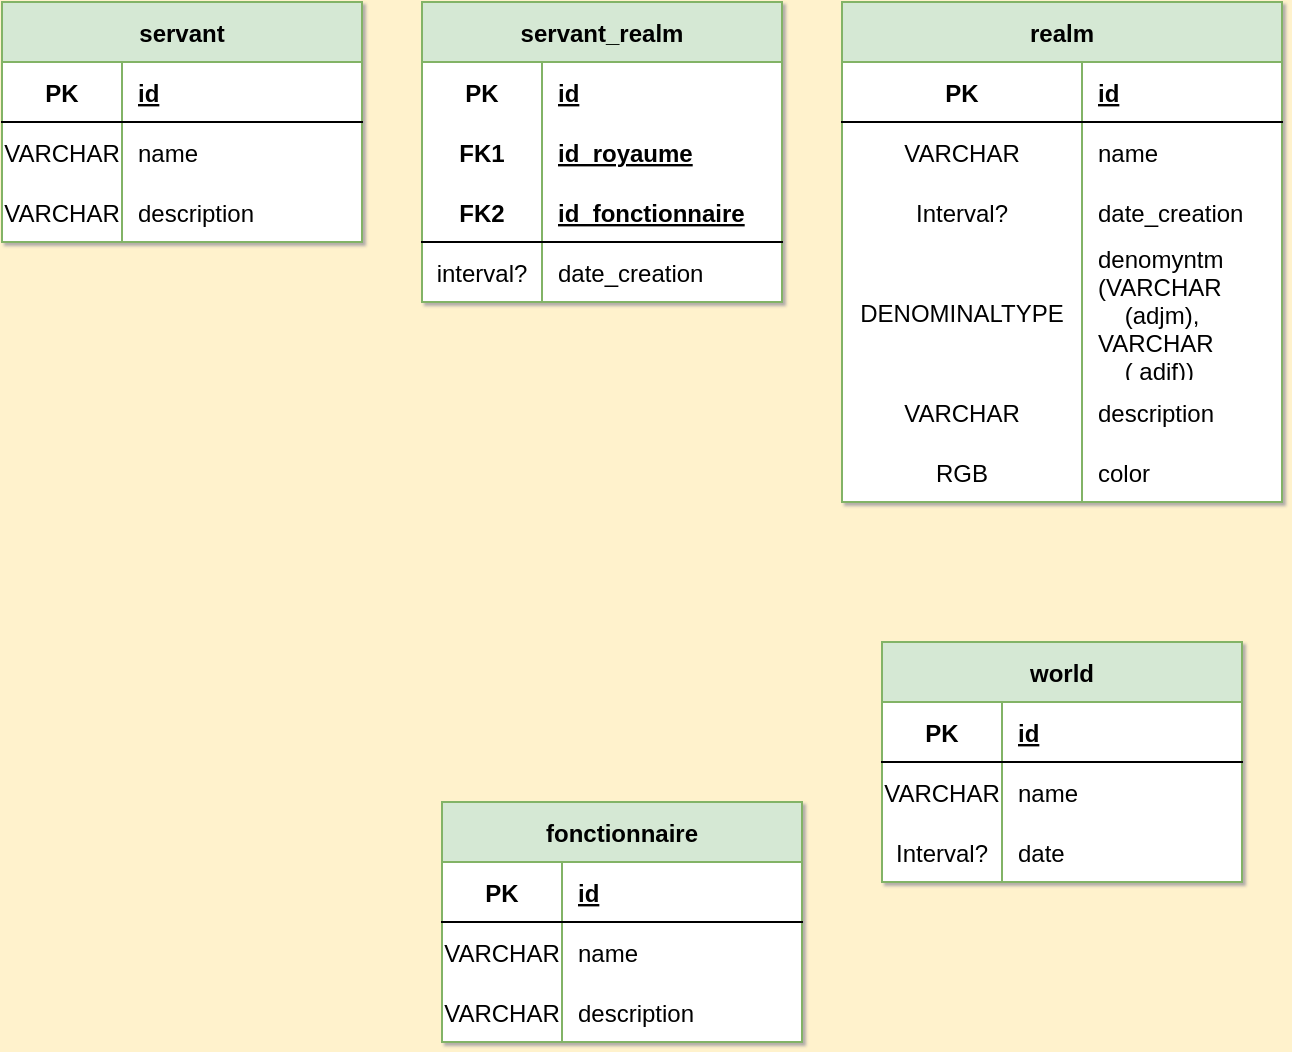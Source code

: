 <mxfile version="20.8.10" type="device"><diagram id="R2lEEEUBdFMjLlhIrx00" name="Page-1"><mxGraphModel dx="1418" dy="819" grid="1" gridSize="10" guides="1" tooltips="1" connect="1" arrows="1" fold="1" page="1" pageScale="1" pageWidth="850" pageHeight="1100" background="#FFF2CC" math="0" shadow="1" extFonts="Permanent Marker^https://fonts.googleapis.com/css?family=Permanent+Marker"><root><mxCell id="0"/><mxCell id="1" parent="0"/><mxCell id="3xjCkBTrgsJ2jPgQf90x-1" value="world" style="shape=table;startSize=30;container=1;collapsible=1;childLayout=tableLayout;fixedRows=1;rowLines=0;fontStyle=1;align=center;resizeLast=1;swimlaneFillColor=default;resizeLastRow=0;top=1;snapToPoint=0;labelBackgroundColor=none;fillColor=#d5e8d4;strokeColor=#82b366;" parent="1" vertex="1"><mxGeometry x="450" y="350" width="180" height="120" as="geometry"/></mxCell><mxCell id="3xjCkBTrgsJ2jPgQf90x-5" value="" style="shape=tableRow;horizontal=0;startSize=0;swimlaneHead=0;swimlaneBody=0;fillColor=none;collapsible=0;dropTarget=0;points=[[0,0.5],[1,0.5]];portConstraint=eastwest;top=0;left=0;right=0;bottom=1;swimlaneFillColor=default;" parent="3xjCkBTrgsJ2jPgQf90x-1" vertex="1"><mxGeometry y="30" width="180" height="30" as="geometry"/></mxCell><mxCell id="3xjCkBTrgsJ2jPgQf90x-6" value="PK" style="shape=partialRectangle;connectable=0;fillColor=none;top=0;left=0;bottom=0;right=0;fontStyle=1;overflow=hidden;swimlaneFillColor=default;" parent="3xjCkBTrgsJ2jPgQf90x-5" vertex="1"><mxGeometry width="60" height="30" as="geometry"><mxRectangle width="60" height="30" as="alternateBounds"/></mxGeometry></mxCell><mxCell id="3xjCkBTrgsJ2jPgQf90x-7" value="id" style="shape=partialRectangle;connectable=0;fillColor=none;top=0;left=0;bottom=0;right=0;align=left;spacingLeft=6;fontStyle=5;overflow=hidden;swimlaneFillColor=default;" parent="3xjCkBTrgsJ2jPgQf90x-5" vertex="1"><mxGeometry x="60" width="120" height="30" as="geometry"><mxRectangle width="120" height="30" as="alternateBounds"/></mxGeometry></mxCell><mxCell id="3xjCkBTrgsJ2jPgQf90x-8" value="" style="shape=tableRow;horizontal=0;startSize=0;swimlaneHead=0;swimlaneBody=0;fillColor=none;collapsible=0;dropTarget=0;points=[[0,0.5],[1,0.5]];portConstraint=eastwest;top=0;left=0;right=0;bottom=0;swimlaneFillColor=default;" parent="3xjCkBTrgsJ2jPgQf90x-1" vertex="1"><mxGeometry y="60" width="180" height="30" as="geometry"/></mxCell><mxCell id="3xjCkBTrgsJ2jPgQf90x-9" value="VARCHAR" style="shape=partialRectangle;connectable=0;fillColor=none;top=0;left=0;bottom=0;right=0;editable=1;overflow=hidden;swimlaneFillColor=default;" parent="3xjCkBTrgsJ2jPgQf90x-8" vertex="1"><mxGeometry width="60" height="30" as="geometry"><mxRectangle width="60" height="30" as="alternateBounds"/></mxGeometry></mxCell><mxCell id="3xjCkBTrgsJ2jPgQf90x-10" value="name" style="shape=partialRectangle;connectable=0;fillColor=none;top=0;left=0;bottom=0;right=0;align=left;spacingLeft=6;overflow=hidden;swimlaneFillColor=default;" parent="3xjCkBTrgsJ2jPgQf90x-8" vertex="1"><mxGeometry x="60" width="120" height="30" as="geometry"><mxRectangle width="120" height="30" as="alternateBounds"/></mxGeometry></mxCell><mxCell id="3xjCkBTrgsJ2jPgQf90x-50" style="shape=tableRow;horizontal=0;startSize=0;swimlaneHead=0;swimlaneBody=0;fillColor=none;collapsible=0;dropTarget=0;points=[[0,0.5],[1,0.5]];portConstraint=eastwest;top=0;left=0;right=0;bottom=0;swimlaneFillColor=default;" parent="3xjCkBTrgsJ2jPgQf90x-1" vertex="1"><mxGeometry y="90" width="180" height="30" as="geometry"/></mxCell><mxCell id="3xjCkBTrgsJ2jPgQf90x-51" value="Interval?" style="shape=partialRectangle;connectable=0;fillColor=none;top=0;left=0;bottom=0;right=0;editable=1;overflow=hidden;swimlaneFillColor=default;" parent="3xjCkBTrgsJ2jPgQf90x-50" vertex="1"><mxGeometry width="60" height="30" as="geometry"><mxRectangle width="60" height="30" as="alternateBounds"/></mxGeometry></mxCell><mxCell id="3xjCkBTrgsJ2jPgQf90x-52" value="date" style="shape=partialRectangle;connectable=0;fillColor=none;top=0;left=0;bottom=0;right=0;align=left;spacingLeft=6;overflow=hidden;swimlaneFillColor=default;" parent="3xjCkBTrgsJ2jPgQf90x-50" vertex="1"><mxGeometry x="60" width="120" height="30" as="geometry"><mxRectangle width="120" height="30" as="alternateBounds"/></mxGeometry></mxCell><mxCell id="3xjCkBTrgsJ2jPgQf90x-53" value="realm" style="shape=table;startSize=30;container=1;collapsible=1;childLayout=tableLayout;fixedRows=1;rowLines=0;fontStyle=1;align=center;resizeLast=1;swimlaneFillColor=default;resizeLastRow=0;top=1;snapToPoint=0;labelBackgroundColor=none;fillColor=#d5e8d4;strokeColor=#82b366;" parent="1" vertex="1"><mxGeometry x="430" y="30" width="220" height="250" as="geometry"/></mxCell><mxCell id="3xjCkBTrgsJ2jPgQf90x-54" value="" style="shape=tableRow;horizontal=0;startSize=0;swimlaneHead=0;swimlaneBody=0;fillColor=none;collapsible=0;dropTarget=0;points=[[0,0.5],[1,0.5]];portConstraint=eastwest;top=0;left=0;right=0;bottom=1;swimlaneFillColor=default;" parent="3xjCkBTrgsJ2jPgQf90x-53" vertex="1"><mxGeometry y="30" width="220" height="30" as="geometry"/></mxCell><mxCell id="3xjCkBTrgsJ2jPgQf90x-55" value="PK" style="shape=partialRectangle;connectable=0;fillColor=none;top=0;left=0;bottom=0;right=0;fontStyle=1;overflow=hidden;swimlaneFillColor=default;" parent="3xjCkBTrgsJ2jPgQf90x-54" vertex="1"><mxGeometry width="120" height="30" as="geometry"><mxRectangle width="120" height="30" as="alternateBounds"/></mxGeometry></mxCell><mxCell id="3xjCkBTrgsJ2jPgQf90x-56" value="id" style="shape=partialRectangle;connectable=0;fillColor=none;top=0;left=0;bottom=0;right=0;align=left;spacingLeft=6;fontStyle=5;overflow=hidden;swimlaneFillColor=default;" parent="3xjCkBTrgsJ2jPgQf90x-54" vertex="1"><mxGeometry x="120" width="100" height="30" as="geometry"><mxRectangle width="100" height="30" as="alternateBounds"/></mxGeometry></mxCell><mxCell id="3xjCkBTrgsJ2jPgQf90x-57" value="" style="shape=tableRow;horizontal=0;startSize=0;swimlaneHead=0;swimlaneBody=0;fillColor=none;collapsible=0;dropTarget=0;points=[[0,0.5],[1,0.5]];portConstraint=eastwest;top=0;left=0;right=0;bottom=0;swimlaneFillColor=default;" parent="3xjCkBTrgsJ2jPgQf90x-53" vertex="1"><mxGeometry y="60" width="220" height="30" as="geometry"/></mxCell><mxCell id="3xjCkBTrgsJ2jPgQf90x-58" value="VARCHAR" style="shape=partialRectangle;connectable=0;fillColor=none;top=0;left=0;bottom=0;right=0;editable=1;overflow=hidden;swimlaneFillColor=default;" parent="3xjCkBTrgsJ2jPgQf90x-57" vertex="1"><mxGeometry width="120" height="30" as="geometry"><mxRectangle width="120" height="30" as="alternateBounds"/></mxGeometry></mxCell><mxCell id="3xjCkBTrgsJ2jPgQf90x-59" value="name" style="shape=partialRectangle;connectable=0;fillColor=none;top=0;left=0;bottom=0;right=0;align=left;spacingLeft=6;overflow=hidden;swimlaneFillColor=default;" parent="3xjCkBTrgsJ2jPgQf90x-57" vertex="1"><mxGeometry x="120" width="100" height="30" as="geometry"><mxRectangle width="100" height="30" as="alternateBounds"/></mxGeometry></mxCell><mxCell id="3xjCkBTrgsJ2jPgQf90x-63" style="shape=tableRow;horizontal=0;startSize=0;swimlaneHead=0;swimlaneBody=0;fillColor=none;collapsible=0;dropTarget=0;points=[[0,0.5],[1,0.5]];portConstraint=eastwest;top=0;left=0;right=0;bottom=0;swimlaneFillColor=default;" parent="3xjCkBTrgsJ2jPgQf90x-53" vertex="1"><mxGeometry y="90" width="220" height="30" as="geometry"/></mxCell><mxCell id="3xjCkBTrgsJ2jPgQf90x-64" value="Interval?" style="shape=partialRectangle;connectable=0;fillColor=none;top=0;left=0;bottom=0;right=0;editable=1;overflow=hidden;swimlaneFillColor=default;" parent="3xjCkBTrgsJ2jPgQf90x-63" vertex="1"><mxGeometry width="120" height="30" as="geometry"><mxRectangle width="120" height="30" as="alternateBounds"/></mxGeometry></mxCell><mxCell id="3xjCkBTrgsJ2jPgQf90x-65" value="date_creation" style="shape=partialRectangle;connectable=0;fillColor=none;top=0;left=0;bottom=0;right=0;align=left;spacingLeft=6;overflow=hidden;swimlaneFillColor=default;" parent="3xjCkBTrgsJ2jPgQf90x-63" vertex="1"><mxGeometry x="120" width="100" height="30" as="geometry"><mxRectangle width="100" height="30" as="alternateBounds"/></mxGeometry></mxCell><mxCell id="7rjtx8yRti8-dRQVsHNR-47" style="shape=tableRow;horizontal=0;startSize=0;swimlaneHead=0;swimlaneBody=0;fillColor=none;collapsible=0;dropTarget=0;points=[[0,0.5],[1,0.5]];portConstraint=eastwest;top=0;left=0;right=0;bottom=0;swimlaneFillColor=default;" parent="3xjCkBTrgsJ2jPgQf90x-53" vertex="1"><mxGeometry y="120" width="220" height="70" as="geometry"/></mxCell><mxCell id="7rjtx8yRti8-dRQVsHNR-48" value="DENOMINALTYPE" style="shape=partialRectangle;connectable=0;fillColor=none;top=0;left=0;bottom=0;right=0;editable=1;overflow=hidden;swimlaneFillColor=default;" parent="7rjtx8yRti8-dRQVsHNR-47" vertex="1"><mxGeometry width="120" height="70" as="geometry"><mxRectangle width="120" height="70" as="alternateBounds"/></mxGeometry></mxCell><mxCell id="7rjtx8yRti8-dRQVsHNR-49" value="denomyntm&#10;(VARCHAR&#10;    (adjm),&#10;VARCHAR&#10;    ( adjf))" style="shape=partialRectangle;connectable=0;fillColor=none;top=0;left=0;bottom=0;right=0;align=left;spacingLeft=6;overflow=hidden;swimlaneFillColor=default;" parent="7rjtx8yRti8-dRQVsHNR-47" vertex="1"><mxGeometry x="120" width="100" height="70" as="geometry"><mxRectangle width="100" height="70" as="alternateBounds"/></mxGeometry></mxCell><mxCell id="7rjtx8yRti8-dRQVsHNR-50" style="shape=tableRow;horizontal=0;startSize=0;swimlaneHead=0;swimlaneBody=0;fillColor=none;collapsible=0;dropTarget=0;points=[[0,0.5],[1,0.5]];portConstraint=eastwest;top=0;left=0;right=0;bottom=0;swimlaneFillColor=default;" parent="3xjCkBTrgsJ2jPgQf90x-53" vertex="1"><mxGeometry y="190" width="220" height="30" as="geometry"/></mxCell><mxCell id="7rjtx8yRti8-dRQVsHNR-51" value="VARCHAR" style="shape=partialRectangle;connectable=0;fillColor=none;top=0;left=0;bottom=0;right=0;editable=1;overflow=hidden;swimlaneFillColor=default;" parent="7rjtx8yRti8-dRQVsHNR-50" vertex="1"><mxGeometry width="120" height="30" as="geometry"><mxRectangle width="120" height="30" as="alternateBounds"/></mxGeometry></mxCell><mxCell id="7rjtx8yRti8-dRQVsHNR-52" value="description" style="shape=partialRectangle;connectable=0;fillColor=none;top=0;left=0;bottom=0;right=0;align=left;spacingLeft=6;overflow=hidden;swimlaneFillColor=default;" parent="7rjtx8yRti8-dRQVsHNR-50" vertex="1"><mxGeometry x="120" width="100" height="30" as="geometry"><mxRectangle width="100" height="30" as="alternateBounds"/></mxGeometry></mxCell><mxCell id="7rjtx8yRti8-dRQVsHNR-53" style="shape=tableRow;horizontal=0;startSize=0;swimlaneHead=0;swimlaneBody=0;fillColor=none;collapsible=0;dropTarget=0;points=[[0,0.5],[1,0.5]];portConstraint=eastwest;top=0;left=0;right=0;bottom=0;swimlaneFillColor=default;" parent="3xjCkBTrgsJ2jPgQf90x-53" vertex="1"><mxGeometry y="220" width="220" height="30" as="geometry"/></mxCell><mxCell id="7rjtx8yRti8-dRQVsHNR-54" value="RGB" style="shape=partialRectangle;connectable=0;fillColor=none;top=0;left=0;bottom=0;right=0;editable=1;overflow=hidden;swimlaneFillColor=default;" parent="7rjtx8yRti8-dRQVsHNR-53" vertex="1"><mxGeometry width="120" height="30" as="geometry"><mxRectangle width="120" height="30" as="alternateBounds"/></mxGeometry></mxCell><mxCell id="7rjtx8yRti8-dRQVsHNR-55" value="color" style="shape=partialRectangle;connectable=0;fillColor=none;top=0;left=0;bottom=0;right=0;align=left;spacingLeft=6;overflow=hidden;swimlaneFillColor=default;" parent="7rjtx8yRti8-dRQVsHNR-53" vertex="1"><mxGeometry x="120" width="100" height="30" as="geometry"><mxRectangle width="100" height="30" as="alternateBounds"/></mxGeometry></mxCell><mxCell id="7rjtx8yRti8-dRQVsHNR-1" value="servant" style="shape=table;startSize=30;container=1;collapsible=1;childLayout=tableLayout;fixedRows=1;rowLines=0;fontStyle=1;align=center;resizeLast=1;swimlaneFillColor=default;resizeLastRow=0;top=1;snapToPoint=0;labelBackgroundColor=none;fillColor=#d5e8d4;strokeColor=#82b366;" parent="1" vertex="1"><mxGeometry x="10" y="30" width="180" height="120" as="geometry"/></mxCell><mxCell id="7rjtx8yRti8-dRQVsHNR-2" value="" style="shape=tableRow;horizontal=0;startSize=0;swimlaneHead=0;swimlaneBody=0;fillColor=none;collapsible=0;dropTarget=0;points=[[0,0.5],[1,0.5]];portConstraint=eastwest;top=0;left=0;right=0;bottom=1;swimlaneFillColor=default;" parent="7rjtx8yRti8-dRQVsHNR-1" vertex="1"><mxGeometry y="30" width="180" height="30" as="geometry"/></mxCell><mxCell id="7rjtx8yRti8-dRQVsHNR-3" value="PK" style="shape=partialRectangle;connectable=0;fillColor=none;top=0;left=0;bottom=0;right=0;fontStyle=1;overflow=hidden;swimlaneFillColor=default;" parent="7rjtx8yRti8-dRQVsHNR-2" vertex="1"><mxGeometry width="60" height="30" as="geometry"><mxRectangle width="60" height="30" as="alternateBounds"/></mxGeometry></mxCell><mxCell id="7rjtx8yRti8-dRQVsHNR-4" value="id" style="shape=partialRectangle;connectable=0;fillColor=none;top=0;left=0;bottom=0;right=0;align=left;spacingLeft=6;fontStyle=5;overflow=hidden;swimlaneFillColor=default;" parent="7rjtx8yRti8-dRQVsHNR-2" vertex="1"><mxGeometry x="60" width="120" height="30" as="geometry"><mxRectangle width="120" height="30" as="alternateBounds"/></mxGeometry></mxCell><mxCell id="7rjtx8yRti8-dRQVsHNR-5" value="" style="shape=tableRow;horizontal=0;startSize=0;swimlaneHead=0;swimlaneBody=0;fillColor=none;collapsible=0;dropTarget=0;points=[[0,0.5],[1,0.5]];portConstraint=eastwest;top=0;left=0;right=0;bottom=0;swimlaneFillColor=default;" parent="7rjtx8yRti8-dRQVsHNR-1" vertex="1"><mxGeometry y="60" width="180" height="30" as="geometry"/></mxCell><mxCell id="7rjtx8yRti8-dRQVsHNR-6" value="VARCHAR" style="shape=partialRectangle;connectable=0;fillColor=none;top=0;left=0;bottom=0;right=0;editable=1;overflow=hidden;swimlaneFillColor=default;" parent="7rjtx8yRti8-dRQVsHNR-5" vertex="1"><mxGeometry width="60" height="30" as="geometry"><mxRectangle width="60" height="30" as="alternateBounds"/></mxGeometry></mxCell><mxCell id="7rjtx8yRti8-dRQVsHNR-7" value="name" style="shape=partialRectangle;connectable=0;fillColor=none;top=0;left=0;bottom=0;right=0;align=left;spacingLeft=6;overflow=hidden;swimlaneFillColor=default;" parent="7rjtx8yRti8-dRQVsHNR-5" vertex="1"><mxGeometry x="60" width="120" height="30" as="geometry"><mxRectangle width="120" height="30" as="alternateBounds"/></mxGeometry></mxCell><mxCell id="7rjtx8yRti8-dRQVsHNR-34" style="shape=tableRow;horizontal=0;startSize=0;swimlaneHead=0;swimlaneBody=0;fillColor=none;collapsible=0;dropTarget=0;points=[[0,0.5],[1,0.5]];portConstraint=eastwest;top=0;left=0;right=0;bottom=0;swimlaneFillColor=default;" parent="7rjtx8yRti8-dRQVsHNR-1" vertex="1"><mxGeometry y="90" width="180" height="30" as="geometry"/></mxCell><mxCell id="7rjtx8yRti8-dRQVsHNR-35" value="VARCHAR" style="shape=partialRectangle;connectable=0;fillColor=none;top=0;left=0;bottom=0;right=0;editable=1;overflow=hidden;swimlaneFillColor=default;" parent="7rjtx8yRti8-dRQVsHNR-34" vertex="1"><mxGeometry width="60" height="30" as="geometry"><mxRectangle width="60" height="30" as="alternateBounds"/></mxGeometry></mxCell><mxCell id="7rjtx8yRti8-dRQVsHNR-36" value="description" style="shape=partialRectangle;connectable=0;fillColor=none;top=0;left=0;bottom=0;right=0;align=left;spacingLeft=6;overflow=hidden;swimlaneFillColor=default;" parent="7rjtx8yRti8-dRQVsHNR-34" vertex="1"><mxGeometry x="60" width="120" height="30" as="geometry"><mxRectangle width="120" height="30" as="alternateBounds"/></mxGeometry></mxCell><mxCell id="7rjtx8yRti8-dRQVsHNR-18" value="servant_realm" style="shape=table;startSize=30;container=1;collapsible=1;childLayout=tableLayout;fixedRows=1;rowLines=0;fontStyle=1;align=center;resizeLast=1;fillColor=#d5e8d4;strokeColor=#82b366;swimlaneFillColor=default;labelBackgroundColor=none;" parent="1" vertex="1"><mxGeometry x="220" y="30" width="180" height="150" as="geometry"/></mxCell><mxCell id="7rjtx8yRti8-dRQVsHNR-19" value="" style="shape=tableRow;horizontal=0;startSize=0;swimlaneHead=0;swimlaneBody=0;fillColor=none;collapsible=0;dropTarget=0;points=[[0,0.5],[1,0.5]];portConstraint=eastwest;top=0;left=0;right=0;bottom=0;" parent="7rjtx8yRti8-dRQVsHNR-18" vertex="1"><mxGeometry y="30" width="180" height="30" as="geometry"/></mxCell><mxCell id="7rjtx8yRti8-dRQVsHNR-20" value="PK" style="shape=partialRectangle;connectable=0;fillColor=none;top=0;left=0;bottom=0;right=0;fontStyle=1;overflow=hidden;" parent="7rjtx8yRti8-dRQVsHNR-19" vertex="1"><mxGeometry width="60" height="30" as="geometry"><mxRectangle width="60" height="30" as="alternateBounds"/></mxGeometry></mxCell><mxCell id="7rjtx8yRti8-dRQVsHNR-21" value="id" style="shape=partialRectangle;connectable=0;fillColor=none;top=0;left=0;bottom=0;right=0;align=left;spacingLeft=6;fontStyle=5;overflow=hidden;" parent="7rjtx8yRti8-dRQVsHNR-19" vertex="1"><mxGeometry x="60" width="120" height="30" as="geometry"><mxRectangle width="120" height="30" as="alternateBounds"/></mxGeometry></mxCell><mxCell id="7rjtx8yRti8-dRQVsHNR-31" style="shape=tableRow;horizontal=0;startSize=0;swimlaneHead=0;swimlaneBody=0;fillColor=none;collapsible=0;dropTarget=0;points=[[0,0.5],[1,0.5]];portConstraint=eastwest;top=0;left=0;right=0;bottom=0;" parent="7rjtx8yRti8-dRQVsHNR-18" vertex="1"><mxGeometry y="60" width="180" height="30" as="geometry"/></mxCell><mxCell id="7rjtx8yRti8-dRQVsHNR-32" value="FK1" style="shape=partialRectangle;connectable=0;fillColor=none;top=0;left=0;bottom=0;right=0;fontStyle=1;overflow=hidden;" parent="7rjtx8yRti8-dRQVsHNR-31" vertex="1"><mxGeometry width="60" height="30" as="geometry"><mxRectangle width="60" height="30" as="alternateBounds"/></mxGeometry></mxCell><mxCell id="7rjtx8yRti8-dRQVsHNR-33" value="id_royaume" style="shape=partialRectangle;connectable=0;fillColor=none;top=0;left=0;bottom=0;right=0;align=left;spacingLeft=6;fontStyle=5;overflow=hidden;" parent="7rjtx8yRti8-dRQVsHNR-31" vertex="1"><mxGeometry x="60" width="120" height="30" as="geometry"><mxRectangle width="120" height="30" as="alternateBounds"/></mxGeometry></mxCell><mxCell id="7rjtx8yRti8-dRQVsHNR-22" value="" style="shape=tableRow;horizontal=0;startSize=0;swimlaneHead=0;swimlaneBody=0;fillColor=none;collapsible=0;dropTarget=0;points=[[0,0.5],[1,0.5]];portConstraint=eastwest;top=0;left=0;right=0;bottom=1;" parent="7rjtx8yRti8-dRQVsHNR-18" vertex="1"><mxGeometry y="90" width="180" height="30" as="geometry"/></mxCell><mxCell id="7rjtx8yRti8-dRQVsHNR-23" value="FK2" style="shape=partialRectangle;connectable=0;fillColor=none;top=0;left=0;bottom=0;right=0;fontStyle=1;overflow=hidden;" parent="7rjtx8yRti8-dRQVsHNR-22" vertex="1"><mxGeometry width="60" height="30" as="geometry"><mxRectangle width="60" height="30" as="alternateBounds"/></mxGeometry></mxCell><mxCell id="7rjtx8yRti8-dRQVsHNR-24" value="id_fonctionnaire" style="shape=partialRectangle;connectable=0;fillColor=none;top=0;left=0;bottom=0;right=0;align=left;spacingLeft=6;fontStyle=5;overflow=hidden;" parent="7rjtx8yRti8-dRQVsHNR-22" vertex="1"><mxGeometry x="60" width="120" height="30" as="geometry"><mxRectangle width="120" height="30" as="alternateBounds"/></mxGeometry></mxCell><mxCell id="7rjtx8yRti8-dRQVsHNR-25" value="" style="shape=tableRow;horizontal=0;startSize=0;swimlaneHead=0;swimlaneBody=0;fillColor=none;collapsible=0;dropTarget=0;points=[[0,0.5],[1,0.5]];portConstraint=eastwest;top=0;left=0;right=0;bottom=0;" parent="7rjtx8yRti8-dRQVsHNR-18" vertex="1"><mxGeometry y="120" width="180" height="30" as="geometry"/></mxCell><mxCell id="7rjtx8yRti8-dRQVsHNR-26" value="interval?" style="shape=partialRectangle;connectable=0;fillColor=none;top=0;left=0;bottom=0;right=0;editable=1;overflow=hidden;" parent="7rjtx8yRti8-dRQVsHNR-25" vertex="1"><mxGeometry width="60" height="30" as="geometry"><mxRectangle width="60" height="30" as="alternateBounds"/></mxGeometry></mxCell><mxCell id="7rjtx8yRti8-dRQVsHNR-27" value="date_creation" style="shape=partialRectangle;connectable=0;fillColor=none;top=0;left=0;bottom=0;right=0;align=left;spacingLeft=6;overflow=hidden;" parent="7rjtx8yRti8-dRQVsHNR-25" vertex="1"><mxGeometry x="60" width="120" height="30" as="geometry"><mxRectangle width="120" height="30" as="alternateBounds"/></mxGeometry></mxCell><mxCell id="7rjtx8yRti8-dRQVsHNR-37" value="fonctionnaire" style="shape=table;startSize=30;container=1;collapsible=1;childLayout=tableLayout;fixedRows=1;rowLines=0;fontStyle=1;align=center;resizeLast=1;swimlaneFillColor=default;resizeLastRow=0;top=1;snapToPoint=0;labelBackgroundColor=none;fillColor=#d5e8d4;strokeColor=#82b366;" parent="1" vertex="1"><mxGeometry x="230" y="430" width="180" height="120" as="geometry"/></mxCell><mxCell id="7rjtx8yRti8-dRQVsHNR-38" value="" style="shape=tableRow;horizontal=0;startSize=0;swimlaneHead=0;swimlaneBody=0;fillColor=none;collapsible=0;dropTarget=0;points=[[0,0.5],[1,0.5]];portConstraint=eastwest;top=0;left=0;right=0;bottom=1;swimlaneFillColor=default;" parent="7rjtx8yRti8-dRQVsHNR-37" vertex="1"><mxGeometry y="30" width="180" height="30" as="geometry"/></mxCell><mxCell id="7rjtx8yRti8-dRQVsHNR-39" value="PK" style="shape=partialRectangle;connectable=0;fillColor=none;top=0;left=0;bottom=0;right=0;fontStyle=1;overflow=hidden;swimlaneFillColor=default;" parent="7rjtx8yRti8-dRQVsHNR-38" vertex="1"><mxGeometry width="60" height="30" as="geometry"><mxRectangle width="60" height="30" as="alternateBounds"/></mxGeometry></mxCell><mxCell id="7rjtx8yRti8-dRQVsHNR-40" value="id" style="shape=partialRectangle;connectable=0;fillColor=none;top=0;left=0;bottom=0;right=0;align=left;spacingLeft=6;fontStyle=5;overflow=hidden;swimlaneFillColor=default;" parent="7rjtx8yRti8-dRQVsHNR-38" vertex="1"><mxGeometry x="60" width="120" height="30" as="geometry"><mxRectangle width="120" height="30" as="alternateBounds"/></mxGeometry></mxCell><mxCell id="7rjtx8yRti8-dRQVsHNR-41" value="" style="shape=tableRow;horizontal=0;startSize=0;swimlaneHead=0;swimlaneBody=0;fillColor=none;collapsible=0;dropTarget=0;points=[[0,0.5],[1,0.5]];portConstraint=eastwest;top=0;left=0;right=0;bottom=0;swimlaneFillColor=default;" parent="7rjtx8yRti8-dRQVsHNR-37" vertex="1"><mxGeometry y="60" width="180" height="30" as="geometry"/></mxCell><mxCell id="7rjtx8yRti8-dRQVsHNR-42" value="VARCHAR" style="shape=partialRectangle;connectable=0;fillColor=none;top=0;left=0;bottom=0;right=0;editable=1;overflow=hidden;swimlaneFillColor=default;" parent="7rjtx8yRti8-dRQVsHNR-41" vertex="1"><mxGeometry width="60" height="30" as="geometry"><mxRectangle width="60" height="30" as="alternateBounds"/></mxGeometry></mxCell><mxCell id="7rjtx8yRti8-dRQVsHNR-43" value="name" style="shape=partialRectangle;connectable=0;fillColor=none;top=0;left=0;bottom=0;right=0;align=left;spacingLeft=6;overflow=hidden;swimlaneFillColor=default;" parent="7rjtx8yRti8-dRQVsHNR-41" vertex="1"><mxGeometry x="60" width="120" height="30" as="geometry"><mxRectangle width="120" height="30" as="alternateBounds"/></mxGeometry></mxCell><mxCell id="7rjtx8yRti8-dRQVsHNR-44" style="shape=tableRow;horizontal=0;startSize=0;swimlaneHead=0;swimlaneBody=0;fillColor=none;collapsible=0;dropTarget=0;points=[[0,0.5],[1,0.5]];portConstraint=eastwest;top=0;left=0;right=0;bottom=0;swimlaneFillColor=default;" parent="7rjtx8yRti8-dRQVsHNR-37" vertex="1"><mxGeometry y="90" width="180" height="30" as="geometry"/></mxCell><mxCell id="7rjtx8yRti8-dRQVsHNR-45" value="VARCHAR" style="shape=partialRectangle;connectable=0;fillColor=none;top=0;left=0;bottom=0;right=0;editable=1;overflow=hidden;swimlaneFillColor=default;" parent="7rjtx8yRti8-dRQVsHNR-44" vertex="1"><mxGeometry width="60" height="30" as="geometry"><mxRectangle width="60" height="30" as="alternateBounds"/></mxGeometry></mxCell><mxCell id="7rjtx8yRti8-dRQVsHNR-46" value="description" style="shape=partialRectangle;connectable=0;fillColor=none;top=0;left=0;bottom=0;right=0;align=left;spacingLeft=6;overflow=hidden;swimlaneFillColor=default;" parent="7rjtx8yRti8-dRQVsHNR-44" vertex="1"><mxGeometry x="60" width="120" height="30" as="geometry"><mxRectangle width="120" height="30" as="alternateBounds"/></mxGeometry></mxCell></root></mxGraphModel></diagram></mxfile>